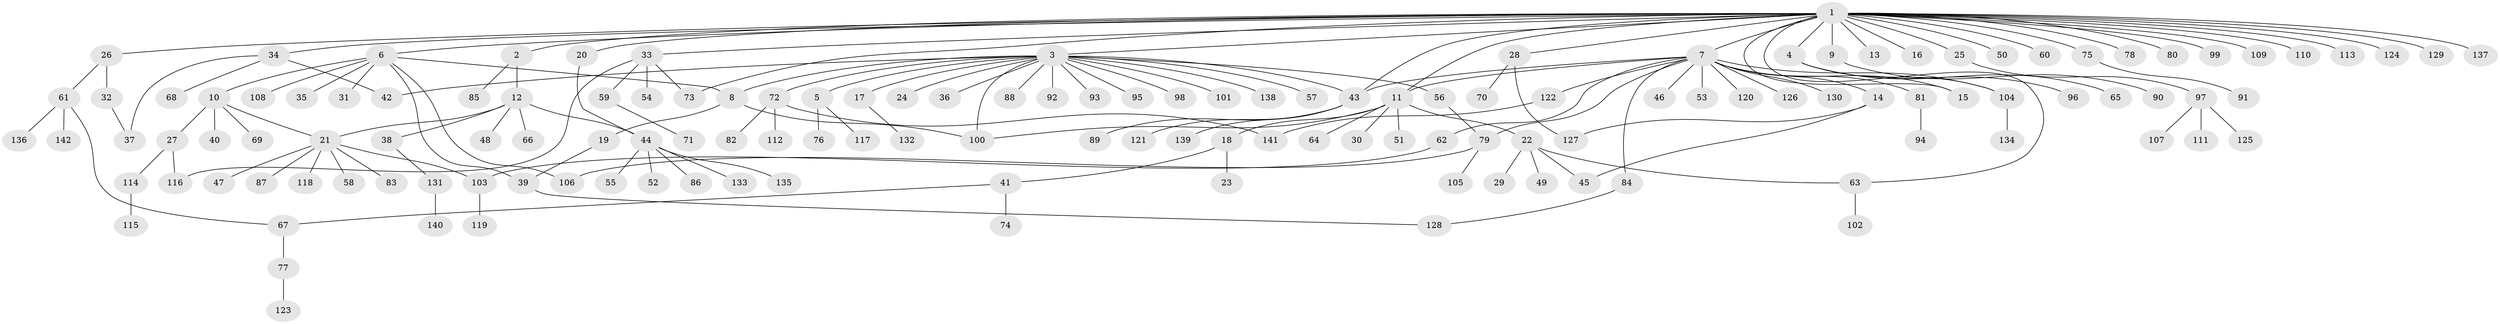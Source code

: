 // Generated by graph-tools (version 1.1) at 2025/49/03/09/25 03:49:55]
// undirected, 142 vertices, 165 edges
graph export_dot {
graph [start="1"]
  node [color=gray90,style=filled];
  1;
  2;
  3;
  4;
  5;
  6;
  7;
  8;
  9;
  10;
  11;
  12;
  13;
  14;
  15;
  16;
  17;
  18;
  19;
  20;
  21;
  22;
  23;
  24;
  25;
  26;
  27;
  28;
  29;
  30;
  31;
  32;
  33;
  34;
  35;
  36;
  37;
  38;
  39;
  40;
  41;
  42;
  43;
  44;
  45;
  46;
  47;
  48;
  49;
  50;
  51;
  52;
  53;
  54;
  55;
  56;
  57;
  58;
  59;
  60;
  61;
  62;
  63;
  64;
  65;
  66;
  67;
  68;
  69;
  70;
  71;
  72;
  73;
  74;
  75;
  76;
  77;
  78;
  79;
  80;
  81;
  82;
  83;
  84;
  85;
  86;
  87;
  88;
  89;
  90;
  91;
  92;
  93;
  94;
  95;
  96;
  97;
  98;
  99;
  100;
  101;
  102;
  103;
  104;
  105;
  106;
  107;
  108;
  109;
  110;
  111;
  112;
  113;
  114;
  115;
  116;
  117;
  118;
  119;
  120;
  121;
  122;
  123;
  124;
  125;
  126;
  127;
  128;
  129;
  130;
  131;
  132;
  133;
  134;
  135;
  136;
  137;
  138;
  139;
  140;
  141;
  142;
  1 -- 2;
  1 -- 3;
  1 -- 4;
  1 -- 6;
  1 -- 7;
  1 -- 9;
  1 -- 11;
  1 -- 13;
  1 -- 15;
  1 -- 16;
  1 -- 20;
  1 -- 25;
  1 -- 26;
  1 -- 28;
  1 -- 33;
  1 -- 34;
  1 -- 43;
  1 -- 50;
  1 -- 60;
  1 -- 63;
  1 -- 73;
  1 -- 75;
  1 -- 78;
  1 -- 80;
  1 -- 99;
  1 -- 109;
  1 -- 110;
  1 -- 113;
  1 -- 124;
  1 -- 129;
  1 -- 137;
  2 -- 12;
  2 -- 85;
  3 -- 5;
  3 -- 8;
  3 -- 17;
  3 -- 24;
  3 -- 36;
  3 -- 42;
  3 -- 43;
  3 -- 56;
  3 -- 57;
  3 -- 72;
  3 -- 88;
  3 -- 92;
  3 -- 93;
  3 -- 95;
  3 -- 98;
  3 -- 100;
  3 -- 101;
  3 -- 138;
  4 -- 65;
  4 -- 96;
  4 -- 104;
  5 -- 76;
  5 -- 117;
  6 -- 8;
  6 -- 10;
  6 -- 31;
  6 -- 35;
  6 -- 39;
  6 -- 106;
  6 -- 108;
  7 -- 11;
  7 -- 14;
  7 -- 15;
  7 -- 43;
  7 -- 46;
  7 -- 53;
  7 -- 62;
  7 -- 79;
  7 -- 81;
  7 -- 84;
  7 -- 104;
  7 -- 120;
  7 -- 122;
  7 -- 126;
  7 -- 130;
  8 -- 19;
  8 -- 100;
  9 -- 90;
  10 -- 21;
  10 -- 27;
  10 -- 40;
  10 -- 69;
  11 -- 18;
  11 -- 22;
  11 -- 30;
  11 -- 51;
  11 -- 64;
  11 -- 100;
  12 -- 21;
  12 -- 38;
  12 -- 44;
  12 -- 48;
  12 -- 66;
  14 -- 45;
  14 -- 127;
  17 -- 132;
  18 -- 23;
  18 -- 41;
  19 -- 39;
  20 -- 44;
  21 -- 47;
  21 -- 58;
  21 -- 83;
  21 -- 87;
  21 -- 103;
  21 -- 118;
  22 -- 29;
  22 -- 45;
  22 -- 49;
  22 -- 63;
  25 -- 97;
  26 -- 32;
  26 -- 61;
  27 -- 114;
  27 -- 116;
  28 -- 70;
  28 -- 127;
  32 -- 37;
  33 -- 54;
  33 -- 59;
  33 -- 73;
  33 -- 116;
  34 -- 37;
  34 -- 42;
  34 -- 68;
  38 -- 131;
  39 -- 128;
  41 -- 67;
  41 -- 74;
  43 -- 89;
  43 -- 121;
  43 -- 139;
  44 -- 52;
  44 -- 55;
  44 -- 86;
  44 -- 133;
  44 -- 135;
  56 -- 79;
  59 -- 71;
  61 -- 67;
  61 -- 136;
  61 -- 142;
  62 -- 103;
  63 -- 102;
  67 -- 77;
  72 -- 82;
  72 -- 112;
  72 -- 141;
  75 -- 91;
  77 -- 123;
  79 -- 105;
  79 -- 106;
  81 -- 94;
  84 -- 128;
  97 -- 107;
  97 -- 111;
  97 -- 125;
  103 -- 119;
  104 -- 134;
  114 -- 115;
  122 -- 141;
  131 -- 140;
}
